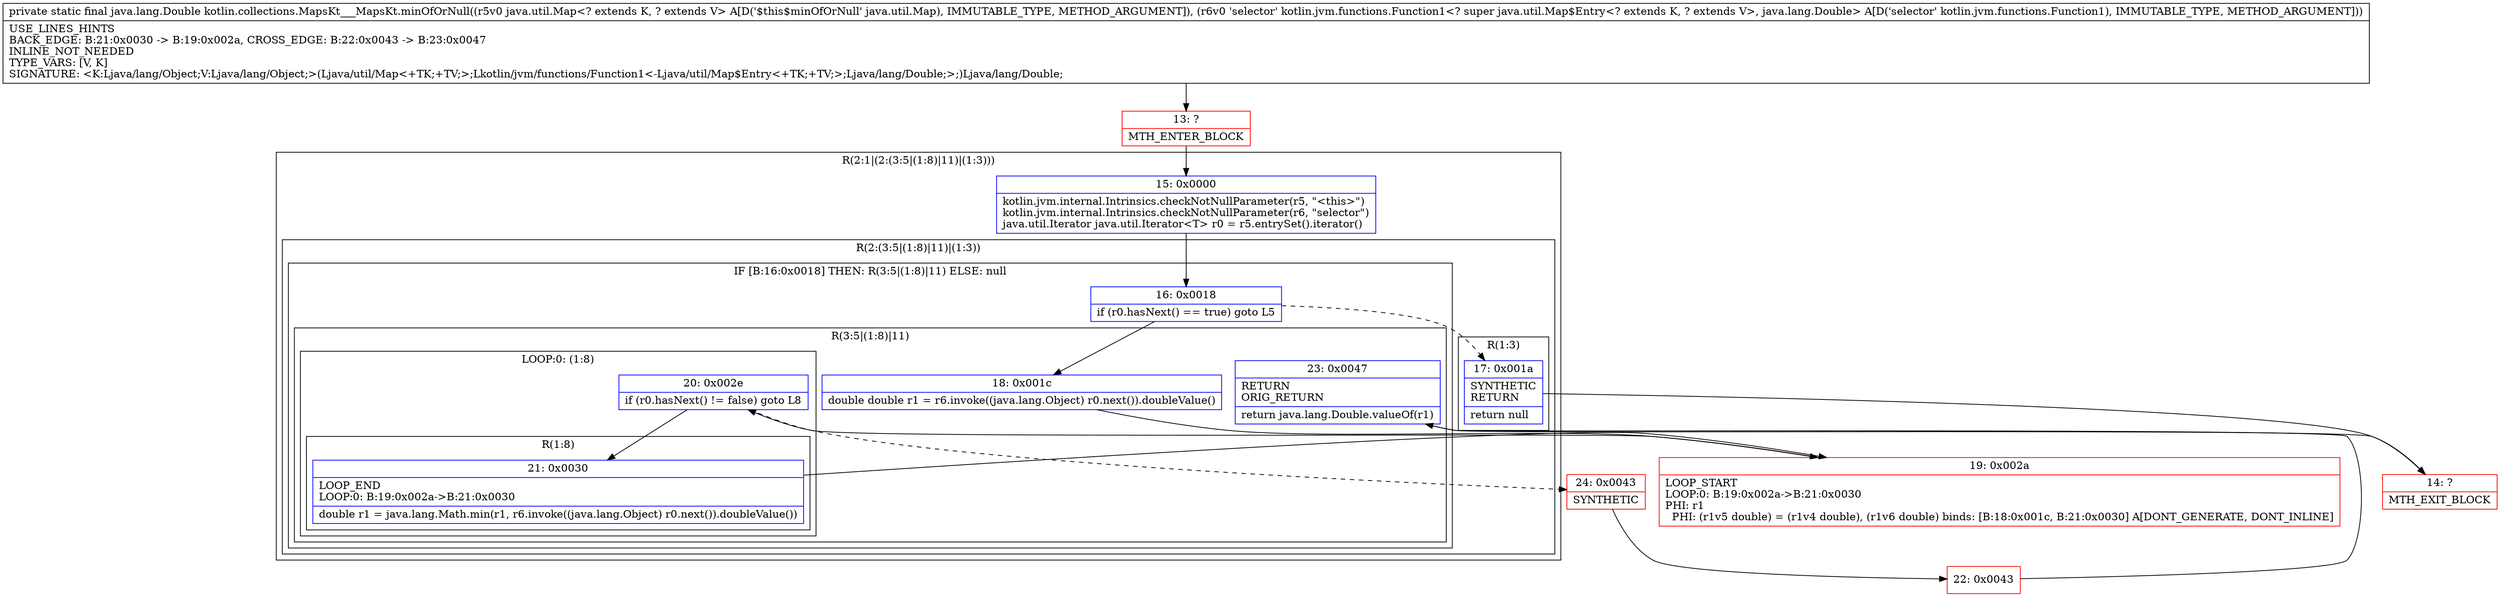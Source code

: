digraph "CFG forkotlin.collections.MapsKt___MapsKt.minOfOrNull(Ljava\/util\/Map;Lkotlin\/jvm\/functions\/Function1;)Ljava\/lang\/Double;" {
subgraph cluster_Region_1518560973 {
label = "R(2:1|(2:(3:5|(1:8)|11)|(1:3)))";
node [shape=record,color=blue];
Node_15 [shape=record,label="{15\:\ 0x0000|kotlin.jvm.internal.Intrinsics.checkNotNullParameter(r5, \"\<this\>\")\lkotlin.jvm.internal.Intrinsics.checkNotNullParameter(r6, \"selector\")\ljava.util.Iterator java.util.Iterator\<T\> r0 = r5.entrySet().iterator()\l}"];
subgraph cluster_Region_1781700842 {
label = "R(2:(3:5|(1:8)|11)|(1:3))";
node [shape=record,color=blue];
subgraph cluster_IfRegion_407593135 {
label = "IF [B:16:0x0018] THEN: R(3:5|(1:8)|11) ELSE: null";
node [shape=record,color=blue];
Node_16 [shape=record,label="{16\:\ 0x0018|if (r0.hasNext() == true) goto L5\l}"];
subgraph cluster_Region_1350408793 {
label = "R(3:5|(1:8)|11)";
node [shape=record,color=blue];
Node_18 [shape=record,label="{18\:\ 0x001c|double double r1 = r6.invoke((java.lang.Object) r0.next()).doubleValue()\l}"];
subgraph cluster_LoopRegion_228225615 {
label = "LOOP:0: (1:8)";
node [shape=record,color=blue];
Node_20 [shape=record,label="{20\:\ 0x002e|if (r0.hasNext() != false) goto L8\l}"];
subgraph cluster_Region_1282332735 {
label = "R(1:8)";
node [shape=record,color=blue];
Node_21 [shape=record,label="{21\:\ 0x0030|LOOP_END\lLOOP:0: B:19:0x002a\-\>B:21:0x0030\l|double r1 = java.lang.Math.min(r1, r6.invoke((java.lang.Object) r0.next()).doubleValue())\l}"];
}
}
Node_23 [shape=record,label="{23\:\ 0x0047|RETURN\lORIG_RETURN\l|return java.lang.Double.valueOf(r1)\l}"];
}
}
subgraph cluster_Region_1978567470 {
label = "R(1:3)";
node [shape=record,color=blue];
Node_17 [shape=record,label="{17\:\ 0x001a|SYNTHETIC\lRETURN\l|return null\l}"];
}
}
}
Node_13 [shape=record,color=red,label="{13\:\ ?|MTH_ENTER_BLOCK\l}"];
Node_14 [shape=record,color=red,label="{14\:\ ?|MTH_EXIT_BLOCK\l}"];
Node_19 [shape=record,color=red,label="{19\:\ 0x002a|LOOP_START\lLOOP:0: B:19:0x002a\-\>B:21:0x0030\lPHI: r1 \l  PHI: (r1v5 double) = (r1v4 double), (r1v6 double) binds: [B:18:0x001c, B:21:0x0030] A[DONT_GENERATE, DONT_INLINE]\l}"];
Node_24 [shape=record,color=red,label="{24\:\ 0x0043|SYNTHETIC\l}"];
Node_22 [shape=record,color=red,label="{22\:\ 0x0043}"];
MethodNode[shape=record,label="{private static final java.lang.Double kotlin.collections.MapsKt___MapsKt.minOfOrNull((r5v0 java.util.Map\<? extends K, ? extends V\> A[D('$this$minOfOrNull' java.util.Map), IMMUTABLE_TYPE, METHOD_ARGUMENT]), (r6v0 'selector' kotlin.jvm.functions.Function1\<? super java.util.Map$Entry\<? extends K, ? extends V\>, java.lang.Double\> A[D('selector' kotlin.jvm.functions.Function1), IMMUTABLE_TYPE, METHOD_ARGUMENT]))  | USE_LINES_HINTS\lBACK_EDGE: B:21:0x0030 \-\> B:19:0x002a, CROSS_EDGE: B:22:0x0043 \-\> B:23:0x0047\lINLINE_NOT_NEEDED\lTYPE_VARS: [V, K]\lSIGNATURE: \<K:Ljava\/lang\/Object;V:Ljava\/lang\/Object;\>(Ljava\/util\/Map\<+TK;+TV;\>;Lkotlin\/jvm\/functions\/Function1\<\-Ljava\/util\/Map$Entry\<+TK;+TV;\>;Ljava\/lang\/Double;\>;)Ljava\/lang\/Double;\l}"];
MethodNode -> Node_13;Node_15 -> Node_16;
Node_16 -> Node_17[style=dashed];
Node_16 -> Node_18;
Node_18 -> Node_19;
Node_20 -> Node_21;
Node_20 -> Node_24[style=dashed];
Node_21 -> Node_19;
Node_23 -> Node_14;
Node_17 -> Node_14;
Node_13 -> Node_15;
Node_19 -> Node_20;
Node_24 -> Node_22;
Node_22 -> Node_23;
}

